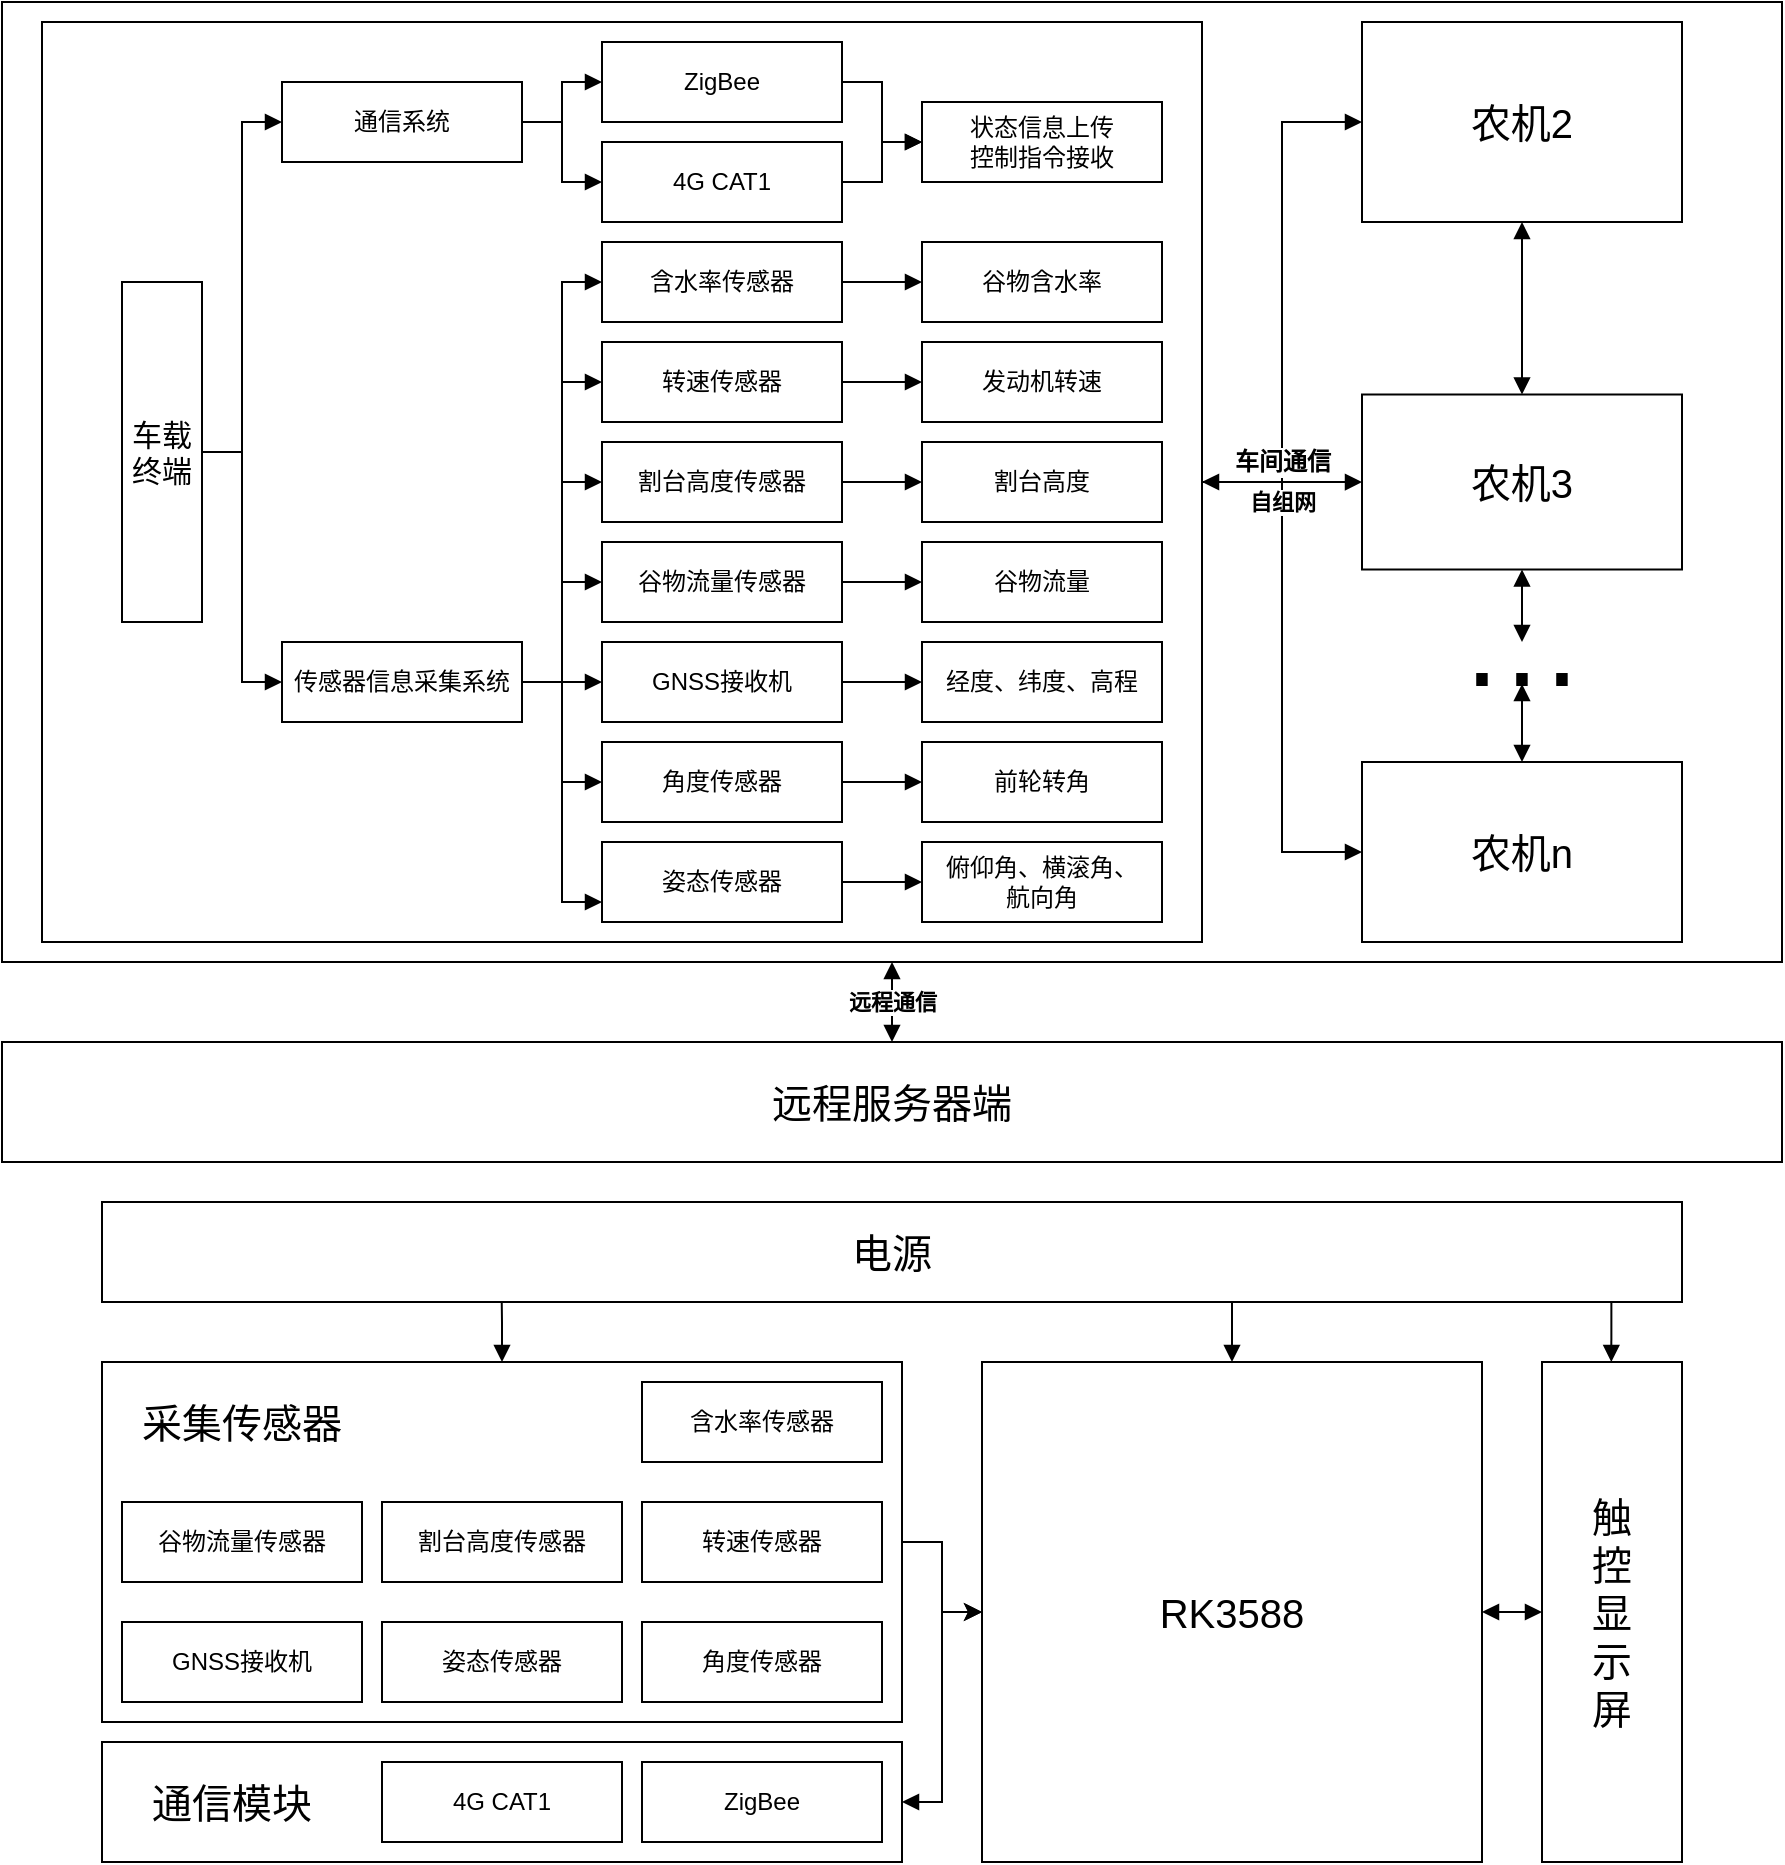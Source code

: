 <mxfile version="24.3.1" type="github">
  <diagram name="第 1 页" id="iA5qATUPCENagUnjX_-0">
    <mxGraphModel dx="1588" dy="1254" grid="1" gridSize="10" guides="1" tooltips="1" connect="1" arrows="1" fold="1" page="1" pageScale="1" pageWidth="1654" pageHeight="1169" math="0" shadow="0">
      <root>
        <mxCell id="0" />
        <mxCell id="1" parent="0" />
        <mxCell id="2T69lTBmzo6Eun2dO9DT-157" style="edgeStyle=orthogonalEdgeStyle;rounded=0;orthogonalLoop=1;jettySize=auto;html=1;entryX=0.5;entryY=0;entryDx=0;entryDy=0;strokeColor=default;align=center;verticalAlign=middle;fontFamily=Helvetica;fontSize=11;fontColor=default;labelBackgroundColor=default;endArrow=block;endFill=1;startArrow=block;startFill=1;" parent="1" source="2T69lTBmzo6Eun2dO9DT-155" target="2T69lTBmzo6Eun2dO9DT-156" edge="1">
          <mxGeometry relative="1" as="geometry" />
        </mxCell>
        <mxCell id="2T69lTBmzo6Eun2dO9DT-155" value="" style="rounded=0;whiteSpace=wrap;html=1;fontFamily=Helvetica;fontSize=11;fontColor=default;labelBackgroundColor=default;" parent="1" vertex="1">
          <mxGeometry x="80" y="20" width="890" height="480" as="geometry" />
        </mxCell>
        <mxCell id="2T69lTBmzo6Eun2dO9DT-152" value="" style="edgeStyle=orthogonalEdgeStyle;rounded=0;orthogonalLoop=1;jettySize=auto;html=1;strokeColor=default;align=center;verticalAlign=middle;fontFamily=Helvetica;fontSize=11;fontColor=default;labelBackgroundColor=default;endArrow=block;endFill=1;" parent="1" source="2T69lTBmzo6Eun2dO9DT-151" target="2T69lTBmzo6Eun2dO9DT-103" edge="1">
          <mxGeometry relative="1" as="geometry" />
        </mxCell>
        <mxCell id="2T69lTBmzo6Eun2dO9DT-153" style="edgeStyle=orthogonalEdgeStyle;rounded=0;orthogonalLoop=1;jettySize=auto;html=1;entryX=0;entryY=0.5;entryDx=0;entryDy=0;strokeColor=default;align=center;verticalAlign=middle;fontFamily=Helvetica;fontSize=11;fontColor=default;labelBackgroundColor=default;endArrow=block;endFill=1;" parent="1" source="2T69lTBmzo6Eun2dO9DT-151" target="2T69lTBmzo6Eun2dO9DT-102" edge="1">
          <mxGeometry relative="1" as="geometry" />
        </mxCell>
        <mxCell id="2T69lTBmzo6Eun2dO9DT-154" style="edgeStyle=orthogonalEdgeStyle;rounded=0;orthogonalLoop=1;jettySize=auto;html=1;entryX=0;entryY=0.5;entryDx=0;entryDy=0;strokeColor=default;align=center;verticalAlign=middle;fontFamily=Helvetica;fontSize=11;fontColor=default;labelBackgroundColor=default;endArrow=block;endFill=1;startArrow=block;startFill=1;" parent="1" source="2T69lTBmzo6Eun2dO9DT-151" target="2T69lTBmzo6Eun2dO9DT-104" edge="1">
          <mxGeometry relative="1" as="geometry" />
        </mxCell>
        <mxCell id="2T69lTBmzo6Eun2dO9DT-151" value="" style="rounded=0;whiteSpace=wrap;html=1;fontFamily=Helvetica;fontSize=11;fontColor=default;labelBackgroundColor=default;" parent="1" vertex="1">
          <mxGeometry x="100" y="30" width="580" height="460" as="geometry" />
        </mxCell>
        <mxCell id="2T69lTBmzo6Eun2dO9DT-68" style="edgeStyle=orthogonalEdgeStyle;rounded=0;orthogonalLoop=1;jettySize=auto;html=1;entryX=0;entryY=0.5;entryDx=0;entryDy=0;strokeColor=default;align=center;verticalAlign=middle;fontFamily=Helvetica;fontSize=11;fontColor=default;labelBackgroundColor=default;endArrow=block;endFill=1;" parent="1" source="2T69lTBmzo6Eun2dO9DT-1" target="2T69lTBmzo6Eun2dO9DT-50" edge="1">
          <mxGeometry relative="1" as="geometry" />
        </mxCell>
        <mxCell id="2T69lTBmzo6Eun2dO9DT-1" value="&lt;font style=&quot;font-size: 15px;&quot;&gt;车载终端&lt;/font&gt;" style="rounded=0;whiteSpace=wrap;html=1;" parent="1" vertex="1">
          <mxGeometry x="140" y="160" width="40" height="170" as="geometry" />
        </mxCell>
        <mxCell id="2T69lTBmzo6Eun2dO9DT-53" value="" style="edgeStyle=orthogonalEdgeStyle;rounded=0;orthogonalLoop=1;jettySize=auto;html=1;strokeColor=default;align=center;verticalAlign=middle;fontFamily=Helvetica;fontSize=11;fontColor=default;labelBackgroundColor=default;endArrow=block;endFill=1;" parent="1" source="2T69lTBmzo6Eun2dO9DT-50" target="2T69lTBmzo6Eun2dO9DT-52" edge="1">
          <mxGeometry relative="1" as="geometry" />
        </mxCell>
        <mxCell id="2T69lTBmzo6Eun2dO9DT-55" style="edgeStyle=orthogonalEdgeStyle;rounded=0;orthogonalLoop=1;jettySize=auto;html=1;entryX=0;entryY=0.5;entryDx=0;entryDy=0;strokeColor=default;align=center;verticalAlign=middle;fontFamily=Helvetica;fontSize=11;fontColor=default;labelBackgroundColor=default;endArrow=block;endFill=1;" parent="1" source="2T69lTBmzo6Eun2dO9DT-50" target="2T69lTBmzo6Eun2dO9DT-54" edge="1">
          <mxGeometry relative="1" as="geometry" />
        </mxCell>
        <mxCell id="2T69lTBmzo6Eun2dO9DT-50" value="通信系统" style="rounded=0;whiteSpace=wrap;html=1;" parent="1" vertex="1">
          <mxGeometry x="220" y="60" width="120" height="40" as="geometry" />
        </mxCell>
        <mxCell id="2T69lTBmzo6Eun2dO9DT-59" style="edgeStyle=orthogonalEdgeStyle;rounded=0;orthogonalLoop=1;jettySize=auto;html=1;entryX=0;entryY=0.5;entryDx=0;entryDy=0;strokeColor=default;align=center;verticalAlign=middle;fontFamily=Helvetica;fontSize=11;fontColor=default;labelBackgroundColor=default;endArrow=block;endFill=1;" parent="1" source="2T69lTBmzo6Eun2dO9DT-51" target="2T69lTBmzo6Eun2dO9DT-56" edge="1">
          <mxGeometry relative="1" as="geometry" />
        </mxCell>
        <mxCell id="2T69lTBmzo6Eun2dO9DT-60" style="edgeStyle=orthogonalEdgeStyle;rounded=0;orthogonalLoop=1;jettySize=auto;html=1;entryX=0;entryY=0.5;entryDx=0;entryDy=0;strokeColor=default;align=center;verticalAlign=middle;fontFamily=Helvetica;fontSize=11;fontColor=default;labelBackgroundColor=default;endArrow=block;endFill=1;" parent="1" source="2T69lTBmzo6Eun2dO9DT-51" target="2T69lTBmzo6Eun2dO9DT-57" edge="1">
          <mxGeometry relative="1" as="geometry" />
        </mxCell>
        <mxCell id="2T69lTBmzo6Eun2dO9DT-61" style="edgeStyle=orthogonalEdgeStyle;rounded=0;orthogonalLoop=1;jettySize=auto;html=1;entryX=0;entryY=0.75;entryDx=0;entryDy=0;strokeColor=default;align=center;verticalAlign=middle;fontFamily=Helvetica;fontSize=11;fontColor=default;labelBackgroundColor=default;endArrow=block;endFill=1;" parent="1" source="2T69lTBmzo6Eun2dO9DT-51" target="2T69lTBmzo6Eun2dO9DT-58" edge="1">
          <mxGeometry relative="1" as="geometry" />
        </mxCell>
        <mxCell id="2T69lTBmzo6Eun2dO9DT-147" style="edgeStyle=orthogonalEdgeStyle;rounded=0;orthogonalLoop=1;jettySize=auto;html=1;entryX=0;entryY=0.5;entryDx=0;entryDy=0;strokeColor=default;align=center;verticalAlign=middle;fontFamily=Helvetica;fontSize=11;fontColor=default;labelBackgroundColor=default;endArrow=block;endFill=1;" parent="1" source="2T69lTBmzo6Eun2dO9DT-51" target="2T69lTBmzo6Eun2dO9DT-134" edge="1">
          <mxGeometry relative="1" as="geometry" />
        </mxCell>
        <mxCell id="2T69lTBmzo6Eun2dO9DT-148" style="edgeStyle=orthogonalEdgeStyle;rounded=0;orthogonalLoop=1;jettySize=auto;html=1;entryX=0;entryY=0.5;entryDx=0;entryDy=0;strokeColor=default;align=center;verticalAlign=middle;fontFamily=Helvetica;fontSize=11;fontColor=default;labelBackgroundColor=default;endArrow=block;endFill=1;" parent="1" source="2T69lTBmzo6Eun2dO9DT-51" target="2T69lTBmzo6Eun2dO9DT-136" edge="1">
          <mxGeometry relative="1" as="geometry" />
        </mxCell>
        <mxCell id="2T69lTBmzo6Eun2dO9DT-149" style="edgeStyle=orthogonalEdgeStyle;rounded=0;orthogonalLoop=1;jettySize=auto;html=1;entryX=0;entryY=0.5;entryDx=0;entryDy=0;strokeColor=default;align=center;verticalAlign=middle;fontFamily=Helvetica;fontSize=11;fontColor=default;labelBackgroundColor=default;endArrow=block;endFill=1;" parent="1" source="2T69lTBmzo6Eun2dO9DT-51" target="2T69lTBmzo6Eun2dO9DT-138" edge="1">
          <mxGeometry relative="1" as="geometry" />
        </mxCell>
        <mxCell id="2T69lTBmzo6Eun2dO9DT-150" style="edgeStyle=orthogonalEdgeStyle;rounded=0;orthogonalLoop=1;jettySize=auto;html=1;entryX=0;entryY=0.5;entryDx=0;entryDy=0;strokeColor=default;align=center;verticalAlign=middle;fontFamily=Helvetica;fontSize=11;fontColor=default;labelBackgroundColor=default;endArrow=block;endFill=1;" parent="1" source="2T69lTBmzo6Eun2dO9DT-51" target="2T69lTBmzo6Eun2dO9DT-143" edge="1">
          <mxGeometry relative="1" as="geometry" />
        </mxCell>
        <mxCell id="2T69lTBmzo6Eun2dO9DT-51" value="传感器信息采集系统" style="rounded=0;whiteSpace=wrap;html=1;" parent="1" vertex="1">
          <mxGeometry x="220" y="340" width="120" height="40" as="geometry" />
        </mxCell>
        <mxCell id="2T69lTBmzo6Eun2dO9DT-74" style="edgeStyle=orthogonalEdgeStyle;rounded=0;orthogonalLoop=1;jettySize=auto;html=1;entryX=0;entryY=0.5;entryDx=0;entryDy=0;strokeColor=default;align=center;verticalAlign=middle;fontFamily=Helvetica;fontSize=11;fontColor=default;labelBackgroundColor=default;endArrow=block;endFill=1;" parent="1" source="2T69lTBmzo6Eun2dO9DT-52" target="2T69lTBmzo6Eun2dO9DT-71" edge="1">
          <mxGeometry relative="1" as="geometry" />
        </mxCell>
        <mxCell id="2T69lTBmzo6Eun2dO9DT-52" value="4G CAT1" style="whiteSpace=wrap;html=1;rounded=0;" parent="1" vertex="1">
          <mxGeometry x="380" y="90" width="120" height="40" as="geometry" />
        </mxCell>
        <mxCell id="2T69lTBmzo6Eun2dO9DT-76" style="edgeStyle=orthogonalEdgeStyle;rounded=0;orthogonalLoop=1;jettySize=auto;html=1;entryX=0;entryY=0.5;entryDx=0;entryDy=0;strokeColor=default;align=center;verticalAlign=middle;fontFamily=Helvetica;fontSize=11;fontColor=default;labelBackgroundColor=default;endArrow=block;endFill=1;" parent="1" source="2T69lTBmzo6Eun2dO9DT-54" target="2T69lTBmzo6Eun2dO9DT-71" edge="1">
          <mxGeometry relative="1" as="geometry" />
        </mxCell>
        <mxCell id="2T69lTBmzo6Eun2dO9DT-54" value="ZigBee" style="whiteSpace=wrap;html=1;rounded=0;" parent="1" vertex="1">
          <mxGeometry x="380" y="40" width="120" height="40" as="geometry" />
        </mxCell>
        <mxCell id="2T69lTBmzo6Eun2dO9DT-65" style="edgeStyle=orthogonalEdgeStyle;rounded=0;orthogonalLoop=1;jettySize=auto;html=1;entryX=0;entryY=0.5;entryDx=0;entryDy=0;endArrow=block;endFill=1;" parent="1" source="2T69lTBmzo6Eun2dO9DT-56" target="2T69lTBmzo6Eun2dO9DT-62" edge="1">
          <mxGeometry relative="1" as="geometry" />
        </mxCell>
        <mxCell id="2T69lTBmzo6Eun2dO9DT-56" value="GNSS接收机" style="whiteSpace=wrap;html=1;rounded=0;" parent="1" vertex="1">
          <mxGeometry x="380" y="340" width="120" height="40" as="geometry" />
        </mxCell>
        <mxCell id="2T69lTBmzo6Eun2dO9DT-66" style="edgeStyle=orthogonalEdgeStyle;rounded=0;orthogonalLoop=1;jettySize=auto;html=1;entryX=0;entryY=0.5;entryDx=0;entryDy=0;strokeColor=default;align=center;verticalAlign=middle;fontFamily=Helvetica;fontSize=11;fontColor=default;labelBackgroundColor=default;endArrow=block;endFill=1;" parent="1" source="2T69lTBmzo6Eun2dO9DT-57" target="2T69lTBmzo6Eun2dO9DT-63" edge="1">
          <mxGeometry relative="1" as="geometry" />
        </mxCell>
        <mxCell id="2T69lTBmzo6Eun2dO9DT-57" value="角度传感器" style="whiteSpace=wrap;html=1;rounded=0;" parent="1" vertex="1">
          <mxGeometry x="380" y="390" width="120" height="40" as="geometry" />
        </mxCell>
        <mxCell id="2T69lTBmzo6Eun2dO9DT-67" style="edgeStyle=orthogonalEdgeStyle;rounded=0;orthogonalLoop=1;jettySize=auto;html=1;entryX=0;entryY=0.5;entryDx=0;entryDy=0;strokeColor=default;align=center;verticalAlign=middle;fontFamily=Helvetica;fontSize=11;fontColor=default;labelBackgroundColor=default;endArrow=block;endFill=1;" parent="1" source="2T69lTBmzo6Eun2dO9DT-58" target="2T69lTBmzo6Eun2dO9DT-64" edge="1">
          <mxGeometry relative="1" as="geometry" />
        </mxCell>
        <mxCell id="2T69lTBmzo6Eun2dO9DT-58" value="姿态传感器" style="whiteSpace=wrap;html=1;rounded=0;" parent="1" vertex="1">
          <mxGeometry x="380" y="440" width="120" height="40" as="geometry" />
        </mxCell>
        <mxCell id="2T69lTBmzo6Eun2dO9DT-62" value="经度、纬度、高程" style="whiteSpace=wrap;html=1;rounded=0;" parent="1" vertex="1">
          <mxGeometry x="540" y="340" width="120" height="40" as="geometry" />
        </mxCell>
        <mxCell id="2T69lTBmzo6Eun2dO9DT-63" value="前轮转角" style="whiteSpace=wrap;html=1;rounded=0;" parent="1" vertex="1">
          <mxGeometry x="540" y="390" width="120" height="40" as="geometry" />
        </mxCell>
        <mxCell id="2T69lTBmzo6Eun2dO9DT-64" value="俯仰角、横滚角、&lt;div&gt;航向角&lt;/div&gt;" style="whiteSpace=wrap;html=1;rounded=0;" parent="1" vertex="1">
          <mxGeometry x="540" y="440" width="120" height="40" as="geometry" />
        </mxCell>
        <mxCell id="2T69lTBmzo6Eun2dO9DT-70" style="edgeStyle=orthogonalEdgeStyle;rounded=0;orthogonalLoop=1;jettySize=auto;html=1;strokeColor=default;align=center;verticalAlign=middle;fontFamily=Helvetica;fontSize=11;fontColor=default;labelBackgroundColor=default;endArrow=block;endFill=1;" parent="1" source="2T69lTBmzo6Eun2dO9DT-1" edge="1">
          <mxGeometry relative="1" as="geometry">
            <mxPoint x="220" y="360" as="targetPoint" />
            <Array as="points">
              <mxPoint x="200" y="245" />
              <mxPoint x="200" y="360" />
            </Array>
          </mxGeometry>
        </mxCell>
        <mxCell id="2T69lTBmzo6Eun2dO9DT-71" value="状态信息上传&lt;div&gt;控制指令接收&lt;/div&gt;" style="whiteSpace=wrap;html=1;rounded=0;" parent="1" vertex="1">
          <mxGeometry x="540" y="70" width="120" height="40" as="geometry" />
        </mxCell>
        <mxCell id="2T69lTBmzo6Eun2dO9DT-102" value="&lt;font style=&quot;font-size: 20px;&quot;&gt;农机2&lt;/font&gt;" style="rounded=0;whiteSpace=wrap;html=1;fontFamily=Helvetica;fontSize=11;fontColor=default;labelBackgroundColor=default;strokeColor=default;align=center;verticalAlign=middle;fillColor=default;" parent="1" vertex="1">
          <mxGeometry x="760" y="30" width="160" height="100" as="geometry" />
        </mxCell>
        <mxCell id="2T69lTBmzo6Eun2dO9DT-106" style="edgeStyle=orthogonalEdgeStyle;rounded=0;orthogonalLoop=1;jettySize=auto;html=1;entryX=0.5;entryY=1;entryDx=0;entryDy=0;strokeColor=default;align=center;verticalAlign=middle;fontFamily=Helvetica;fontSize=11;fontColor=default;labelBackgroundColor=default;endArrow=block;endFill=1;startArrow=block;startFill=1;" parent="1" source="2T69lTBmzo6Eun2dO9DT-103" target="2T69lTBmzo6Eun2dO9DT-102" edge="1">
          <mxGeometry relative="1" as="geometry" />
        </mxCell>
        <mxCell id="oM4G0QPA8Cqsqwl_XdxJ-2" style="edgeStyle=orthogonalEdgeStyle;rounded=0;orthogonalLoop=1;jettySize=auto;html=1;startArrow=block;startFill=1;endArrow=block;endFill=1;" parent="1" source="2T69lTBmzo6Eun2dO9DT-103" edge="1">
          <mxGeometry relative="1" as="geometry">
            <mxPoint x="840" y="340" as="targetPoint" />
          </mxGeometry>
        </mxCell>
        <mxCell id="2T69lTBmzo6Eun2dO9DT-103" value="&lt;font style=&quot;font-size: 20px;&quot;&gt;农机3&lt;/font&gt;" style="rounded=0;whiteSpace=wrap;html=1;fontFamily=Helvetica;fontSize=11;fontColor=default;labelBackgroundColor=default;strokeColor=default;align=center;verticalAlign=middle;fillColor=default;" parent="1" vertex="1">
          <mxGeometry x="760" y="216.25" width="160" height="87.5" as="geometry" />
        </mxCell>
        <mxCell id="oM4G0QPA8Cqsqwl_XdxJ-5" style="edgeStyle=orthogonalEdgeStyle;rounded=0;orthogonalLoop=1;jettySize=auto;html=1;startArrow=block;startFill=1;endArrow=block;endFill=1;" parent="1" source="2T69lTBmzo6Eun2dO9DT-104" target="oM4G0QPA8Cqsqwl_XdxJ-1" edge="1">
          <mxGeometry relative="1" as="geometry" />
        </mxCell>
        <mxCell id="2T69lTBmzo6Eun2dO9DT-104" value="&lt;font style=&quot;font-size: 20px;&quot;&gt;农机n&lt;/font&gt;" style="rounded=0;whiteSpace=wrap;html=1;fontFamily=Helvetica;fontSize=11;fontColor=default;labelBackgroundColor=default;strokeColor=default;align=center;verticalAlign=middle;fillColor=default;" parent="1" vertex="1">
          <mxGeometry x="760" y="400" width="160" height="90" as="geometry" />
        </mxCell>
        <mxCell id="2T69lTBmzo6Eun2dO9DT-110" value="&lt;font style=&quot;font-size: 12px;&quot;&gt;车间通信&lt;/font&gt;" style="text;strokeColor=none;fillColor=none;html=1;fontSize=11;fontStyle=1;verticalAlign=middle;align=center;fontFamily=Helvetica;fontColor=default;labelBackgroundColor=default;" parent="1" vertex="1">
          <mxGeometry x="670" y="230" width="100" height="40" as="geometry" />
        </mxCell>
        <mxCell id="2T69lTBmzo6Eun2dO9DT-130" style="edgeStyle=orthogonalEdgeStyle;rounded=0;orthogonalLoop=1;jettySize=auto;html=1;entryX=0;entryY=0.5;entryDx=0;entryDy=0;strokeColor=default;align=center;verticalAlign=middle;fontFamily=Helvetica;fontSize=11;fontColor=default;labelBackgroundColor=default;endArrow=block;endFill=1;" parent="1" edge="1">
          <mxGeometry relative="1" as="geometry">
            <mxPoint x="957" y="860.0" as="sourcePoint" />
          </mxGeometry>
        </mxCell>
        <mxCell id="2T69lTBmzo6Eun2dO9DT-133" style="edgeStyle=orthogonalEdgeStyle;rounded=0;orthogonalLoop=1;jettySize=auto;html=1;entryX=0;entryY=0.5;entryDx=0;entryDy=0;strokeColor=default;align=center;verticalAlign=middle;fontFamily=Helvetica;fontSize=11;fontColor=default;labelBackgroundColor=default;endArrow=block;endFill=1;" parent="1" source="2T69lTBmzo6Eun2dO9DT-134" target="2T69lTBmzo6Eun2dO9DT-141" edge="1">
          <mxGeometry relative="1" as="geometry" />
        </mxCell>
        <mxCell id="2T69lTBmzo6Eun2dO9DT-134" value="谷物流量传感器" style="whiteSpace=wrap;html=1;rounded=0;" parent="1" vertex="1">
          <mxGeometry x="380" y="290" width="120" height="40" as="geometry" />
        </mxCell>
        <mxCell id="2T69lTBmzo6Eun2dO9DT-135" style="edgeStyle=orthogonalEdgeStyle;rounded=0;orthogonalLoop=1;jettySize=auto;html=1;entryX=0;entryY=0.5;entryDx=0;entryDy=0;strokeColor=default;align=center;verticalAlign=middle;fontFamily=Helvetica;fontSize=11;fontColor=default;labelBackgroundColor=default;endArrow=block;endFill=1;" parent="1" source="2T69lTBmzo6Eun2dO9DT-136" target="2T69lTBmzo6Eun2dO9DT-140" edge="1">
          <mxGeometry relative="1" as="geometry" />
        </mxCell>
        <mxCell id="2T69lTBmzo6Eun2dO9DT-136" value="割台高度传感器" style="whiteSpace=wrap;html=1;rounded=0;" parent="1" vertex="1">
          <mxGeometry x="380" y="240" width="120" height="40" as="geometry" />
        </mxCell>
        <mxCell id="2T69lTBmzo6Eun2dO9DT-137" style="edgeStyle=orthogonalEdgeStyle;rounded=0;orthogonalLoop=1;jettySize=auto;html=1;entryX=0;entryY=0.5;entryDx=0;entryDy=0;strokeColor=default;align=center;verticalAlign=middle;fontFamily=Helvetica;fontSize=11;fontColor=default;labelBackgroundColor=default;endArrow=block;endFill=1;" parent="1" source="2T69lTBmzo6Eun2dO9DT-138" target="2T69lTBmzo6Eun2dO9DT-139" edge="1">
          <mxGeometry relative="1" as="geometry" />
        </mxCell>
        <mxCell id="2T69lTBmzo6Eun2dO9DT-138" value="转速传感器" style="whiteSpace=wrap;html=1;rounded=0;" parent="1" vertex="1">
          <mxGeometry x="380" y="190" width="120" height="40" as="geometry" />
        </mxCell>
        <mxCell id="2T69lTBmzo6Eun2dO9DT-139" value="发动机转速" style="whiteSpace=wrap;html=1;rounded=0;" parent="1" vertex="1">
          <mxGeometry x="540" y="190" width="120" height="40" as="geometry" />
        </mxCell>
        <mxCell id="2T69lTBmzo6Eun2dO9DT-140" value="割台高度" style="whiteSpace=wrap;html=1;rounded=0;" parent="1" vertex="1">
          <mxGeometry x="540" y="240" width="120" height="40" as="geometry" />
        </mxCell>
        <mxCell id="2T69lTBmzo6Eun2dO9DT-141" value="谷物流量" style="whiteSpace=wrap;html=1;rounded=0;" parent="1" vertex="1">
          <mxGeometry x="540" y="290" width="120" height="40" as="geometry" />
        </mxCell>
        <mxCell id="2T69lTBmzo6Eun2dO9DT-142" style="edgeStyle=orthogonalEdgeStyle;rounded=0;orthogonalLoop=1;jettySize=auto;html=1;entryX=0;entryY=0.5;entryDx=0;entryDy=0;strokeColor=default;align=center;verticalAlign=middle;fontFamily=Helvetica;fontSize=11;fontColor=default;labelBackgroundColor=default;endArrow=block;endFill=1;" parent="1" source="2T69lTBmzo6Eun2dO9DT-143" target="2T69lTBmzo6Eun2dO9DT-144" edge="1">
          <mxGeometry relative="1" as="geometry" />
        </mxCell>
        <mxCell id="2T69lTBmzo6Eun2dO9DT-143" value="含水率传感器" style="whiteSpace=wrap;html=1;rounded=0;" parent="1" vertex="1">
          <mxGeometry x="380" y="140" width="120" height="40" as="geometry" />
        </mxCell>
        <mxCell id="2T69lTBmzo6Eun2dO9DT-144" value="谷物含水率" style="whiteSpace=wrap;html=1;rounded=0;" parent="1" vertex="1">
          <mxGeometry x="540" y="140" width="120" height="40" as="geometry" />
        </mxCell>
        <mxCell id="2T69lTBmzo6Eun2dO9DT-156" value="&lt;font style=&quot;font-size: 20px;&quot;&gt;远程服务器端&lt;/font&gt;" style="rounded=0;whiteSpace=wrap;html=1;fontFamily=Helvetica;fontSize=11;fontColor=default;labelBackgroundColor=default;" parent="1" vertex="1">
          <mxGeometry x="80" y="540" width="890" height="60" as="geometry" />
        </mxCell>
        <mxCell id="2T69lTBmzo6Eun2dO9DT-158" value="自组网" style="text;strokeColor=none;fillColor=none;html=1;fontSize=11;fontStyle=1;verticalAlign=middle;align=center;fontFamily=Helvetica;fontColor=default;labelBackgroundColor=default;" parent="1" vertex="1">
          <mxGeometry x="670" y="250" width="100" height="40" as="geometry" />
        </mxCell>
        <mxCell id="2T69lTBmzo6Eun2dO9DT-159" value="远程通信" style="text;strokeColor=none;fillColor=none;html=1;fontSize=11;fontStyle=1;verticalAlign=middle;align=center;fontFamily=Helvetica;fontColor=default;labelBackgroundColor=default;" parent="1" vertex="1">
          <mxGeometry x="475" y="500" width="100" height="40" as="geometry" />
        </mxCell>
        <mxCell id="oM4G0QPA8Cqsqwl_XdxJ-1" value="&lt;font style=&quot;font-size: 60px;&quot;&gt;···&lt;br&gt;&lt;/font&gt;" style="text;html=1;align=center;verticalAlign=middle;whiteSpace=wrap;rounded=0;" parent="1" vertex="1">
          <mxGeometry x="810" y="346" width="60" height="15" as="geometry" />
        </mxCell>
        <mxCell id="JMtT5rVK0VToOy5rUXFl-23" style="edgeStyle=orthogonalEdgeStyle;rounded=0;orthogonalLoop=1;jettySize=auto;html=1;entryX=0;entryY=0.5;entryDx=0;entryDy=0;startArrow=block;startFill=1;fillColor=#dae8fc;strokeColor=default;endArrow=block;endFill=1;" edge="1" parent="1" source="JMtT5rVK0VToOy5rUXFl-2" target="JMtT5rVK0VToOy5rUXFl-18">
          <mxGeometry relative="1" as="geometry" />
        </mxCell>
        <mxCell id="JMtT5rVK0VToOy5rUXFl-2" value="&lt;font style=&quot;font-size: 20px;&quot;&gt;RK3588&lt;/font&gt;" style="rounded=0;whiteSpace=wrap;html=1;" vertex="1" parent="1">
          <mxGeometry x="570" y="700" width="250" height="250" as="geometry" />
        </mxCell>
        <mxCell id="JMtT5rVK0VToOy5rUXFl-3" value="GNSS接收机" style="whiteSpace=wrap;html=1;rounded=0;" vertex="1" parent="1">
          <mxGeometry x="140" y="830" width="120" height="40" as="geometry" />
        </mxCell>
        <mxCell id="JMtT5rVK0VToOy5rUXFl-4" value="角度传感器" style="whiteSpace=wrap;html=1;rounded=0;" vertex="1" parent="1">
          <mxGeometry x="400" y="830" width="120" height="40" as="geometry" />
        </mxCell>
        <mxCell id="JMtT5rVK0VToOy5rUXFl-5" value="姿态传感器" style="whiteSpace=wrap;html=1;rounded=0;" vertex="1" parent="1">
          <mxGeometry x="270" y="830" width="120" height="40" as="geometry" />
        </mxCell>
        <mxCell id="JMtT5rVK0VToOy5rUXFl-6" value="谷物流量传感器" style="whiteSpace=wrap;html=1;rounded=0;" vertex="1" parent="1">
          <mxGeometry x="140" y="770" width="120" height="40" as="geometry" />
        </mxCell>
        <mxCell id="JMtT5rVK0VToOy5rUXFl-7" value="割台高度传感器" style="whiteSpace=wrap;html=1;rounded=0;" vertex="1" parent="1">
          <mxGeometry x="270" y="770" width="120" height="40" as="geometry" />
        </mxCell>
        <mxCell id="JMtT5rVK0VToOy5rUXFl-8" value="转速传感器" style="whiteSpace=wrap;html=1;rounded=0;" vertex="1" parent="1">
          <mxGeometry x="400" y="770" width="120" height="40" as="geometry" />
        </mxCell>
        <mxCell id="JMtT5rVK0VToOy5rUXFl-9" value="含水率传感器" style="whiteSpace=wrap;html=1;rounded=0;" vertex="1" parent="1">
          <mxGeometry x="400" y="710" width="120" height="40" as="geometry" />
        </mxCell>
        <mxCell id="JMtT5rVK0VToOy5rUXFl-21" style="edgeStyle=orthogonalEdgeStyle;rounded=0;orthogonalLoop=1;jettySize=auto;html=1;entryX=0;entryY=0.5;entryDx=0;entryDy=0;" edge="1" parent="1" source="JMtT5rVK0VToOy5rUXFl-12" target="JMtT5rVK0VToOy5rUXFl-2">
          <mxGeometry relative="1" as="geometry" />
        </mxCell>
        <mxCell id="JMtT5rVK0VToOy5rUXFl-12" value="" style="rounded=0;whiteSpace=wrap;html=1;strokeWidth=1;fillColor=none;" vertex="1" parent="1">
          <mxGeometry x="130" y="700" width="400" height="180" as="geometry" />
        </mxCell>
        <mxCell id="JMtT5rVK0VToOy5rUXFl-14" value="&lt;font style=&quot;font-size: 20px;&quot;&gt;采集传感器&lt;/font&gt;" style="text;html=1;align=center;verticalAlign=middle;whiteSpace=wrap;rounded=0;" vertex="1" parent="1">
          <mxGeometry x="145" y="715" width="110" height="30" as="geometry" />
        </mxCell>
        <mxCell id="JMtT5rVK0VToOy5rUXFl-17" value="" style="group" vertex="1" connectable="0" parent="1">
          <mxGeometry x="130" y="890" width="400" height="60" as="geometry" />
        </mxCell>
        <mxCell id="JMtT5rVK0VToOy5rUXFl-10" value="4G CAT1" style="whiteSpace=wrap;html=1;rounded=0;" vertex="1" parent="JMtT5rVK0VToOy5rUXFl-17">
          <mxGeometry x="140" y="10" width="120" height="40" as="geometry" />
        </mxCell>
        <mxCell id="JMtT5rVK0VToOy5rUXFl-11" value="ZigBee" style="whiteSpace=wrap;html=1;rounded=0;" vertex="1" parent="JMtT5rVK0VToOy5rUXFl-17">
          <mxGeometry x="270" y="10" width="120" height="40" as="geometry" />
        </mxCell>
        <mxCell id="JMtT5rVK0VToOy5rUXFl-15" value="" style="rounded=0;whiteSpace=wrap;html=1;strokeWidth=1;fillColor=none;" vertex="1" parent="JMtT5rVK0VToOy5rUXFl-17">
          <mxGeometry width="400" height="60" as="geometry" />
        </mxCell>
        <mxCell id="JMtT5rVK0VToOy5rUXFl-16" value="&lt;font style=&quot;font-size: 20px;&quot;&gt;通信模块&lt;/font&gt;" style="text;html=1;align=center;verticalAlign=middle;whiteSpace=wrap;rounded=0;" vertex="1" parent="JMtT5rVK0VToOy5rUXFl-17">
          <mxGeometry x="10" y="15" width="110" height="30" as="geometry" />
        </mxCell>
        <mxCell id="JMtT5rVK0VToOy5rUXFl-18" value="&lt;div style=&quot;font-size: 20px;&quot;&gt;&lt;font style=&quot;font-size: 20px;&quot;&gt;触&lt;/font&gt;&lt;/div&gt;&lt;div style=&quot;font-size: 20px;&quot;&gt;&lt;font style=&quot;font-size: 20px;&quot;&gt;控&lt;/font&gt;&lt;/div&gt;&lt;div style=&quot;font-size: 20px;&quot;&gt;&lt;font style=&quot;font-size: 20px;&quot;&gt;显&lt;/font&gt;&lt;/div&gt;&lt;div style=&quot;font-size: 20px;&quot;&gt;&lt;font style=&quot;font-size: 20px;&quot;&gt;示&lt;/font&gt;&lt;/div&gt;&lt;div style=&quot;font-size: 20px;&quot;&gt;&lt;font style=&quot;font-size: 20px;&quot;&gt;屏&lt;/font&gt;&lt;/div&gt;" style="rounded=0;whiteSpace=wrap;html=1;" vertex="1" parent="1">
          <mxGeometry x="850" y="700" width="70" height="250" as="geometry" />
        </mxCell>
        <mxCell id="JMtT5rVK0VToOy5rUXFl-19" value="&lt;font style=&quot;font-size: 20px;&quot;&gt;电源&lt;/font&gt;" style="rounded=0;whiteSpace=wrap;html=1;" vertex="1" parent="1">
          <mxGeometry x="130" y="620" width="790" height="50" as="geometry" />
        </mxCell>
        <mxCell id="JMtT5rVK0VToOy5rUXFl-22" style="edgeStyle=orthogonalEdgeStyle;rounded=0;orthogonalLoop=1;jettySize=auto;html=1;exitX=1;exitY=0.5;exitDx=0;exitDy=0;entryX=0;entryY=0.5;entryDx=0;entryDy=0;startArrow=block;startFill=1;" edge="1" parent="1" source="JMtT5rVK0VToOy5rUXFl-15" target="JMtT5rVK0VToOy5rUXFl-2">
          <mxGeometry relative="1" as="geometry">
            <Array as="points">
              <mxPoint x="550" y="920" />
              <mxPoint x="550" y="825" />
            </Array>
          </mxGeometry>
        </mxCell>
        <mxCell id="JMtT5rVK0VToOy5rUXFl-26" style="edgeStyle=orthogonalEdgeStyle;rounded=0;orthogonalLoop=1;jettySize=auto;html=1;exitX=0.5;exitY=0;exitDx=0;exitDy=0;strokeWidth=1;endArrow=none;endFill=0;startArrow=block;startFill=1;" edge="1" parent="1" source="JMtT5rVK0VToOy5rUXFl-2">
          <mxGeometry relative="1" as="geometry">
            <mxPoint x="695" y="670" as="targetPoint" />
            <Array as="points">
              <mxPoint x="695" y="670" />
            </Array>
          </mxGeometry>
        </mxCell>
        <mxCell id="JMtT5rVK0VToOy5rUXFl-29" style="edgeStyle=orthogonalEdgeStyle;rounded=0;orthogonalLoop=1;jettySize=auto;html=1;entryX=0.253;entryY=0.999;entryDx=0;entryDy=0;entryPerimeter=0;startArrow=block;startFill=1;endArrow=none;endFill=0;" edge="1" parent="1" source="JMtT5rVK0VToOy5rUXFl-12" target="JMtT5rVK0VToOy5rUXFl-19">
          <mxGeometry relative="1" as="geometry" />
        </mxCell>
        <mxCell id="JMtT5rVK0VToOy5rUXFl-33" style="edgeStyle=orthogonalEdgeStyle;rounded=0;orthogonalLoop=1;jettySize=auto;html=1;exitX=0.5;exitY=0;exitDx=0;exitDy=0;strokeWidth=1;endArrow=none;endFill=0;startArrow=block;startFill=1;" edge="1" parent="1">
          <mxGeometry relative="1" as="geometry">
            <mxPoint x="884.66" y="700" as="sourcePoint" />
            <mxPoint x="884.66" y="670" as="targetPoint" />
            <Array as="points">
              <mxPoint x="884.66" y="670" />
            </Array>
          </mxGeometry>
        </mxCell>
      </root>
    </mxGraphModel>
  </diagram>
</mxfile>
